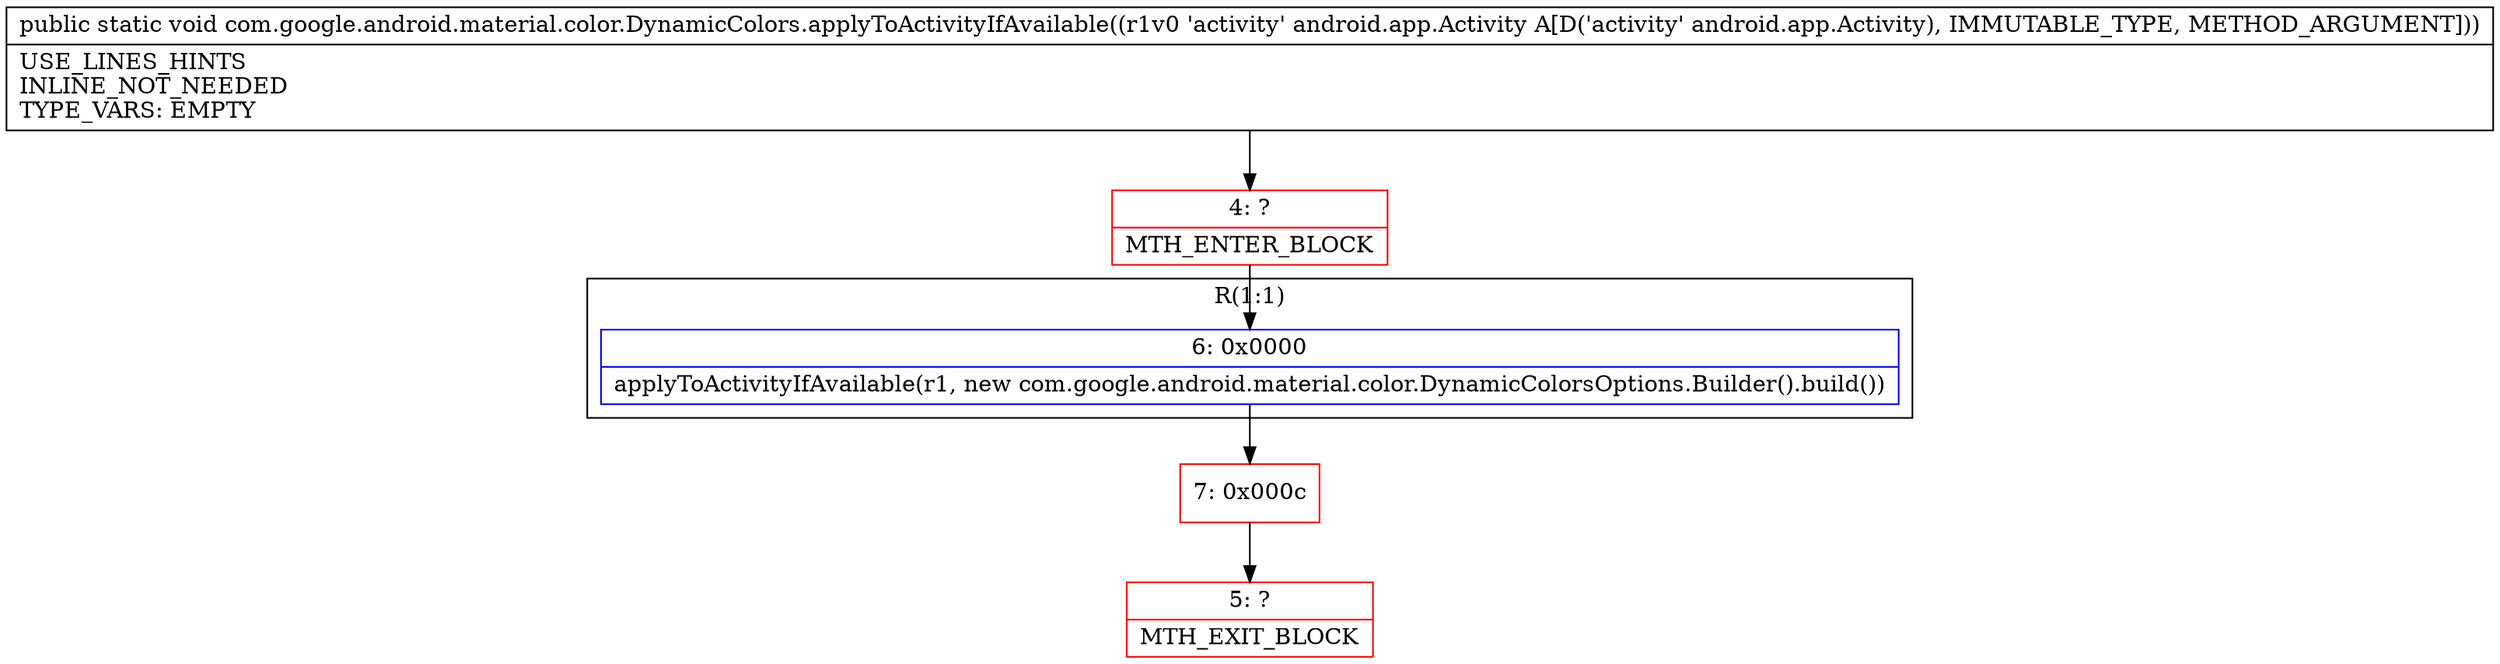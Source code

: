 digraph "CFG forcom.google.android.material.color.DynamicColors.applyToActivityIfAvailable(Landroid\/app\/Activity;)V" {
subgraph cluster_Region_2103191385 {
label = "R(1:1)";
node [shape=record,color=blue];
Node_6 [shape=record,label="{6\:\ 0x0000|applyToActivityIfAvailable(r1, new com.google.android.material.color.DynamicColorsOptions.Builder().build())\l}"];
}
Node_4 [shape=record,color=red,label="{4\:\ ?|MTH_ENTER_BLOCK\l}"];
Node_7 [shape=record,color=red,label="{7\:\ 0x000c}"];
Node_5 [shape=record,color=red,label="{5\:\ ?|MTH_EXIT_BLOCK\l}"];
MethodNode[shape=record,label="{public static void com.google.android.material.color.DynamicColors.applyToActivityIfAvailable((r1v0 'activity' android.app.Activity A[D('activity' android.app.Activity), IMMUTABLE_TYPE, METHOD_ARGUMENT]))  | USE_LINES_HINTS\lINLINE_NOT_NEEDED\lTYPE_VARS: EMPTY\l}"];
MethodNode -> Node_4;Node_6 -> Node_7;
Node_4 -> Node_6;
Node_7 -> Node_5;
}

